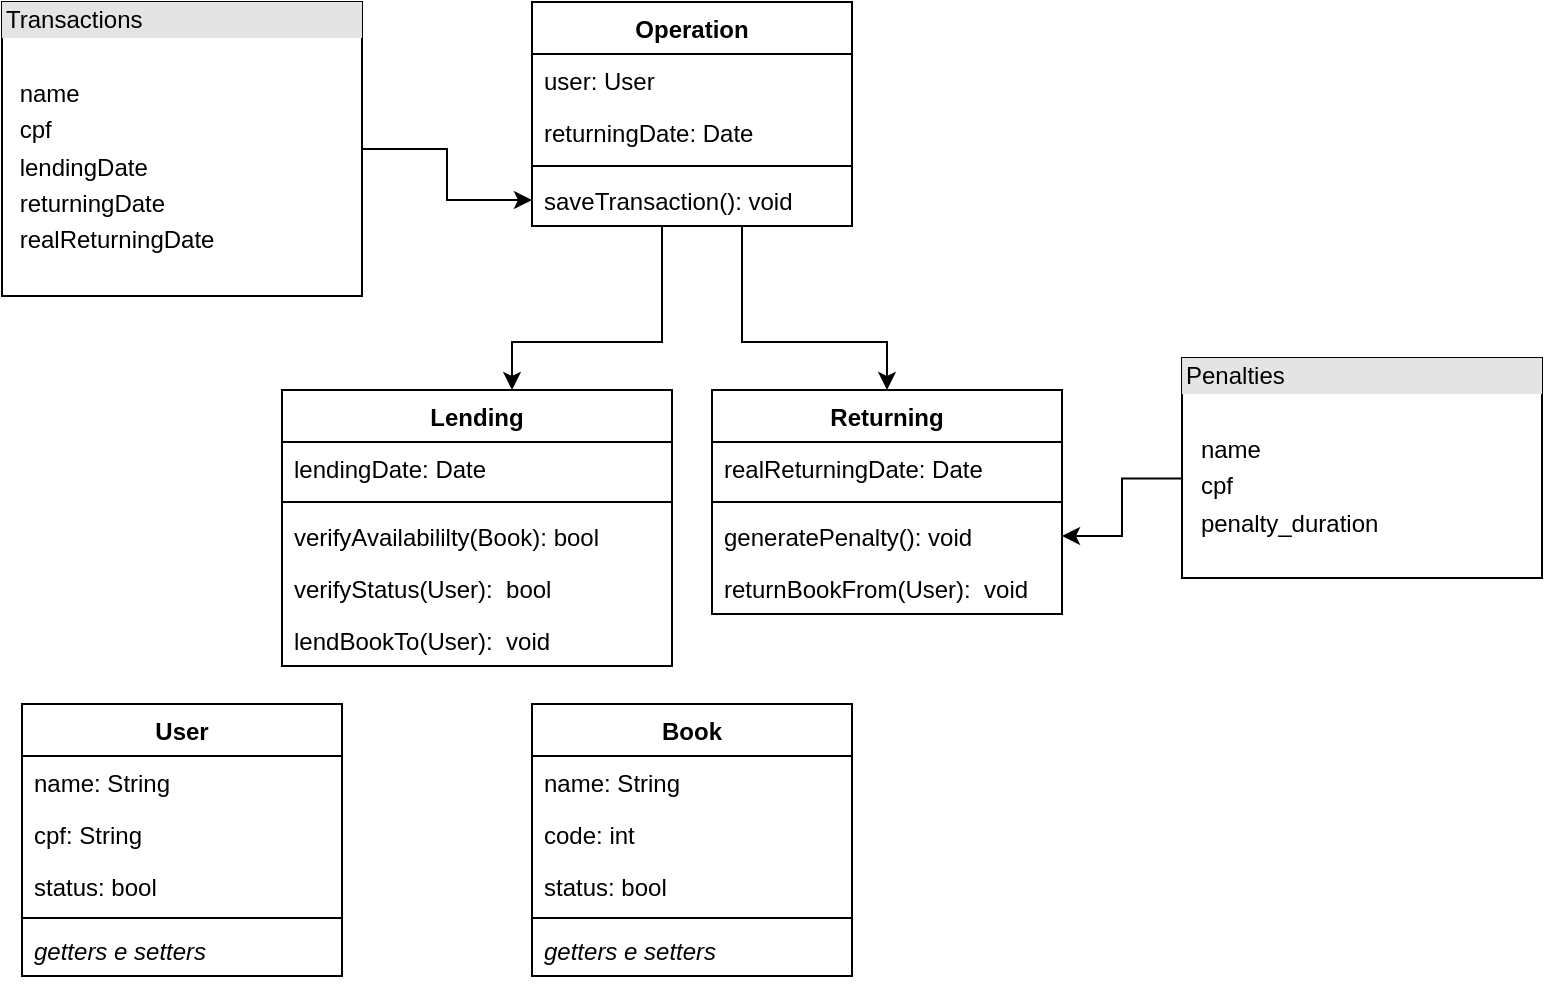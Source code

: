 <?xml version="1.0" encoding="UTF-8"?>
<mxfile version="11.2.4" pages="1"><diagram id="IqeCspOSUh_ZcZlWmJ8w" name="Page-1"><mxGraphModel dx="1185" dy="637" grid="1" gridSize="10" guides="1" tooltips="1" connect="1" arrows="1" fold="1" page="1" pageScale="1" pageWidth="827" pageHeight="1169" math="0" shadow="0"><root><mxCell id="0"/><mxCell id="1" parent="0"/><mxCell id="W1OZ9OjhkAtAv_EurqQ6-1" value="User" style="swimlane;fontStyle=1;align=center;verticalAlign=top;childLayout=stackLayout;horizontal=1;startSize=26;horizontalStack=0;resizeParent=1;resizeParentMax=0;resizeLast=0;collapsible=1;marginBottom=0;" vertex="1" parent="1"><mxGeometry x="40" y="641" width="160" height="136" as="geometry"/></mxCell><mxCell id="W1OZ9OjhkAtAv_EurqQ6-2" value="name: String" style="text;strokeColor=none;fillColor=none;align=left;verticalAlign=top;spacingLeft=4;spacingRight=4;overflow=hidden;rotatable=0;points=[[0,0.5],[1,0.5]];portConstraint=eastwest;" vertex="1" parent="W1OZ9OjhkAtAv_EurqQ6-1"><mxGeometry y="26" width="160" height="26" as="geometry"/></mxCell><mxCell id="W1OZ9OjhkAtAv_EurqQ6-3" value="cpf: String" style="text;strokeColor=none;fillColor=none;align=left;verticalAlign=top;spacingLeft=4;spacingRight=4;overflow=hidden;rotatable=0;points=[[0,0.5],[1,0.5]];portConstraint=eastwest;" vertex="1" parent="W1OZ9OjhkAtAv_EurqQ6-1"><mxGeometry y="52" width="160" height="26" as="geometry"/></mxCell><mxCell id="W1OZ9OjhkAtAv_EurqQ6-4" value="status: bool" style="text;strokeColor=none;fillColor=none;align=left;verticalAlign=top;spacingLeft=4;spacingRight=4;overflow=hidden;rotatable=0;points=[[0,0.5],[1,0.5]];portConstraint=eastwest;" vertex="1" parent="W1OZ9OjhkAtAv_EurqQ6-1"><mxGeometry y="78" width="160" height="26" as="geometry"/></mxCell><mxCell id="W1OZ9OjhkAtAv_EurqQ6-5" value="" style="line;strokeWidth=1;fillColor=none;align=left;verticalAlign=middle;spacingTop=-1;spacingLeft=3;spacingRight=3;rotatable=0;labelPosition=right;points=[];portConstraint=eastwest;" vertex="1" parent="W1OZ9OjhkAtAv_EurqQ6-1"><mxGeometry y="104" width="160" height="6" as="geometry"/></mxCell><mxCell id="W1OZ9OjhkAtAv_EurqQ6-6" value="getters e setters" style="text;strokeColor=none;fillColor=none;align=left;verticalAlign=top;spacingLeft=4;spacingRight=4;overflow=hidden;rotatable=0;points=[[0,0.5],[1,0.5]];portConstraint=eastwest;fontStyle=2" vertex="1" parent="W1OZ9OjhkAtAv_EurqQ6-1"><mxGeometry y="110" width="160" height="26" as="geometry"/></mxCell><mxCell id="W1OZ9OjhkAtAv_EurqQ6-7" value="Operation" style="swimlane;fontStyle=1;align=center;verticalAlign=top;childLayout=stackLayout;horizontal=1;startSize=26;horizontalStack=0;resizeParent=1;resizeParentMax=0;resizeLast=0;collapsible=1;marginBottom=0;" vertex="1" parent="1"><mxGeometry x="295" y="290" width="160" height="112" as="geometry"/></mxCell><mxCell id="W1OZ9OjhkAtAv_EurqQ6-8" value="user: User" style="text;strokeColor=none;fillColor=none;align=left;verticalAlign=top;spacingLeft=4;spacingRight=4;overflow=hidden;rotatable=0;points=[[0,0.5],[1,0.5]];portConstraint=eastwest;" vertex="1" parent="W1OZ9OjhkAtAv_EurqQ6-7"><mxGeometry y="26" width="160" height="26" as="geometry"/></mxCell><mxCell id="W1OZ9OjhkAtAv_EurqQ6-9" value="returningDate: Date" style="text;strokeColor=none;fillColor=none;align=left;verticalAlign=top;spacingLeft=4;spacingRight=4;overflow=hidden;rotatable=0;points=[[0,0.5],[1,0.5]];portConstraint=eastwest;" vertex="1" parent="W1OZ9OjhkAtAv_EurqQ6-7"><mxGeometry y="52" width="160" height="26" as="geometry"/></mxCell><mxCell id="W1OZ9OjhkAtAv_EurqQ6-10" value="" style="line;strokeWidth=1;fillColor=none;align=left;verticalAlign=middle;spacingTop=-1;spacingLeft=3;spacingRight=3;rotatable=0;labelPosition=right;points=[];portConstraint=eastwest;" vertex="1" parent="W1OZ9OjhkAtAv_EurqQ6-7"><mxGeometry y="78" width="160" height="8" as="geometry"/></mxCell><mxCell id="W1OZ9OjhkAtAv_EurqQ6-11" value="saveTransaction(): void" style="text;strokeColor=none;fillColor=none;align=left;verticalAlign=top;spacingLeft=4;spacingRight=4;overflow=hidden;rotatable=0;points=[[0,0.5],[1,0.5]];portConstraint=eastwest;" vertex="1" parent="W1OZ9OjhkAtAv_EurqQ6-7"><mxGeometry y="86" width="160" height="26" as="geometry"/></mxCell><mxCell id="W1OZ9OjhkAtAv_EurqQ6-12" value="" style="edgeStyle=orthogonalEdgeStyle;rounded=0;orthogonalLoop=1;jettySize=auto;html=1;" edge="1" parent="1" source="W1OZ9OjhkAtAv_EurqQ6-7" target="W1OZ9OjhkAtAv_EurqQ6-13"><mxGeometry relative="1" as="geometry"><mxPoint x="375" y="408" as="sourcePoint"/><Array as="points"><mxPoint x="360" y="460"/><mxPoint x="285" y="460"/></Array></mxGeometry></mxCell><mxCell id="W1OZ9OjhkAtAv_EurqQ6-13" value="Lending" style="swimlane;fontStyle=1;align=center;verticalAlign=top;childLayout=stackLayout;horizontal=1;startSize=26;horizontalStack=0;resizeParent=1;resizeParentMax=0;resizeLast=0;collapsible=1;marginBottom=0;" vertex="1" parent="1"><mxGeometry x="170" y="484" width="195" height="138" as="geometry"/></mxCell><mxCell id="W1OZ9OjhkAtAv_EurqQ6-14" value="lendingDate: Date" style="text;strokeColor=none;fillColor=none;align=left;verticalAlign=top;spacingLeft=4;spacingRight=4;overflow=hidden;rotatable=0;points=[[0,0.5],[1,0.5]];portConstraint=eastwest;" vertex="1" parent="W1OZ9OjhkAtAv_EurqQ6-13"><mxGeometry y="26" width="195" height="26" as="geometry"/></mxCell><mxCell id="W1OZ9OjhkAtAv_EurqQ6-15" value="" style="line;strokeWidth=1;fillColor=none;align=left;verticalAlign=middle;spacingTop=-1;spacingLeft=3;spacingRight=3;rotatable=0;labelPosition=right;points=[];portConstraint=eastwest;" vertex="1" parent="W1OZ9OjhkAtAv_EurqQ6-13"><mxGeometry y="52" width="195" height="8" as="geometry"/></mxCell><mxCell id="W1OZ9OjhkAtAv_EurqQ6-16" value="verifyAvailabililty(Book): bool" style="text;strokeColor=none;fillColor=none;align=left;verticalAlign=top;spacingLeft=4;spacingRight=4;overflow=hidden;rotatable=0;points=[[0,0.5],[1,0.5]];portConstraint=eastwest;" vertex="1" parent="W1OZ9OjhkAtAv_EurqQ6-13"><mxGeometry y="60" width="195" height="26" as="geometry"/></mxCell><mxCell id="W1OZ9OjhkAtAv_EurqQ6-17" value="verifyStatus(User):  bool" style="text;strokeColor=none;fillColor=none;align=left;verticalAlign=top;spacingLeft=4;spacingRight=4;overflow=hidden;rotatable=0;points=[[0,0.5],[1,0.5]];portConstraint=eastwest;" vertex="1" parent="W1OZ9OjhkAtAv_EurqQ6-13"><mxGeometry y="86" width="195" height="26" as="geometry"/></mxCell><mxCell id="W1OZ9OjhkAtAv_EurqQ6-18" value="lendBookTo(User):  void" style="text;strokeColor=none;fillColor=none;align=left;verticalAlign=top;spacingLeft=4;spacingRight=4;overflow=hidden;rotatable=0;points=[[0,0.5],[1,0.5]];portConstraint=eastwest;" vertex="1" parent="W1OZ9OjhkAtAv_EurqQ6-13"><mxGeometry y="112" width="195" height="26" as="geometry"/></mxCell><mxCell id="W1OZ9OjhkAtAv_EurqQ6-19" value="Returning" style="swimlane;fontStyle=1;align=center;verticalAlign=top;childLayout=stackLayout;horizontal=1;startSize=26;horizontalStack=0;resizeParent=1;resizeParentMax=0;resizeLast=0;collapsible=1;marginBottom=0;" vertex="1" parent="1"><mxGeometry x="385" y="484" width="175" height="112" as="geometry"/></mxCell><mxCell id="W1OZ9OjhkAtAv_EurqQ6-20" value="realReturningDate: Date" style="text;strokeColor=none;fillColor=none;align=left;verticalAlign=top;spacingLeft=4;spacingRight=4;overflow=hidden;rotatable=0;points=[[0,0.5],[1,0.5]];portConstraint=eastwest;" vertex="1" parent="W1OZ9OjhkAtAv_EurqQ6-19"><mxGeometry y="26" width="175" height="26" as="geometry"/></mxCell><mxCell id="W1OZ9OjhkAtAv_EurqQ6-21" value="" style="line;strokeWidth=1;fillColor=none;align=left;verticalAlign=middle;spacingTop=-1;spacingLeft=3;spacingRight=3;rotatable=0;labelPosition=right;points=[];portConstraint=eastwest;" vertex="1" parent="W1OZ9OjhkAtAv_EurqQ6-19"><mxGeometry y="52" width="175" height="8" as="geometry"/></mxCell><mxCell id="W1OZ9OjhkAtAv_EurqQ6-22" value="generatePenalty(): void" style="text;strokeColor=none;fillColor=none;align=left;verticalAlign=top;spacingLeft=4;spacingRight=4;overflow=hidden;rotatable=0;points=[[0,0.5],[1,0.5]];portConstraint=eastwest;" vertex="1" parent="W1OZ9OjhkAtAv_EurqQ6-19"><mxGeometry y="60" width="175" height="26" as="geometry"/></mxCell><mxCell id="W1OZ9OjhkAtAv_EurqQ6-23" value="returnBookFrom(User):  void" style="text;strokeColor=none;fillColor=none;align=left;verticalAlign=top;spacingLeft=4;spacingRight=4;overflow=hidden;rotatable=0;points=[[0,0.5],[1,0.5]];portConstraint=eastwest;" vertex="1" parent="W1OZ9OjhkAtAv_EurqQ6-19"><mxGeometry y="86" width="175" height="26" as="geometry"/></mxCell><mxCell id="W1OZ9OjhkAtAv_EurqQ6-24" value="" style="edgeStyle=orthogonalEdgeStyle;rounded=0;orthogonalLoop=1;jettySize=auto;html=1;entryX=0.5;entryY=0;entryDx=0;entryDy=0;" edge="1" parent="1" source="W1OZ9OjhkAtAv_EurqQ6-7" target="W1OZ9OjhkAtAv_EurqQ6-19"><mxGeometry relative="1" as="geometry"><mxPoint x="375" y="408" as="sourcePoint"/><mxPoint x="465" y="472" as="targetPoint"/><Array as="points"><mxPoint x="400" y="460"/><mxPoint x="473" y="460"/></Array></mxGeometry></mxCell><mxCell id="W1OZ9OjhkAtAv_EurqQ6-25" value="Book" style="swimlane;fontStyle=1;align=center;verticalAlign=top;childLayout=stackLayout;horizontal=1;startSize=26;horizontalStack=0;resizeParent=1;resizeParentMax=0;resizeLast=0;collapsible=1;marginBottom=0;" vertex="1" parent="1"><mxGeometry x="295" y="641" width="160" height="136" as="geometry"/></mxCell><mxCell id="W1OZ9OjhkAtAv_EurqQ6-26" value="name: String" style="text;strokeColor=none;fillColor=none;align=left;verticalAlign=top;spacingLeft=4;spacingRight=4;overflow=hidden;rotatable=0;points=[[0,0.5],[1,0.5]];portConstraint=eastwest;" vertex="1" parent="W1OZ9OjhkAtAv_EurqQ6-25"><mxGeometry y="26" width="160" height="26" as="geometry"/></mxCell><mxCell id="W1OZ9OjhkAtAv_EurqQ6-27" value="code: int" style="text;strokeColor=none;fillColor=none;align=left;verticalAlign=top;spacingLeft=4;spacingRight=4;overflow=hidden;rotatable=0;points=[[0,0.5],[1,0.5]];portConstraint=eastwest;" vertex="1" parent="W1OZ9OjhkAtAv_EurqQ6-25"><mxGeometry y="52" width="160" height="26" as="geometry"/></mxCell><mxCell id="W1OZ9OjhkAtAv_EurqQ6-28" value="status: bool" style="text;strokeColor=none;fillColor=none;align=left;verticalAlign=top;spacingLeft=4;spacingRight=4;overflow=hidden;rotatable=0;points=[[0,0.5],[1,0.5]];portConstraint=eastwest;" vertex="1" parent="W1OZ9OjhkAtAv_EurqQ6-25"><mxGeometry y="78" width="160" height="26" as="geometry"/></mxCell><mxCell id="W1OZ9OjhkAtAv_EurqQ6-29" value="" style="line;strokeWidth=1;fillColor=none;align=left;verticalAlign=middle;spacingTop=-1;spacingLeft=3;spacingRight=3;rotatable=0;labelPosition=right;points=[];portConstraint=eastwest;" vertex="1" parent="W1OZ9OjhkAtAv_EurqQ6-25"><mxGeometry y="104" width="160" height="6" as="geometry"/></mxCell><mxCell id="W1OZ9OjhkAtAv_EurqQ6-30" value="getters e setters" style="text;strokeColor=none;fillColor=none;align=left;verticalAlign=top;spacingLeft=4;spacingRight=4;overflow=hidden;rotatable=0;points=[[0,0.5],[1,0.5]];portConstraint=eastwest;fontStyle=2" vertex="1" parent="W1OZ9OjhkAtAv_EurqQ6-25"><mxGeometry y="110" width="160" height="26" as="geometry"/></mxCell><mxCell id="W1OZ9OjhkAtAv_EurqQ6-31" style="edgeStyle=orthogonalEdgeStyle;rounded=0;orthogonalLoop=1;jettySize=auto;html=1;entryX=1;entryY=0.5;entryDx=0;entryDy=0;exitX=0.006;exitY=0.548;exitDx=0;exitDy=0;exitPerimeter=0;" edge="1" parent="1" source="W1OZ9OjhkAtAv_EurqQ6-34" target="W1OZ9OjhkAtAv_EurqQ6-22"><mxGeometry relative="1" as="geometry"><mxPoint x="640" y="531" as="sourcePoint"/></mxGeometry></mxCell><mxCell id="W1OZ9OjhkAtAv_EurqQ6-32" style="edgeStyle=orthogonalEdgeStyle;rounded=0;orthogonalLoop=1;jettySize=auto;html=1;entryX=0;entryY=0.5;entryDx=0;entryDy=0;" edge="1" parent="1" source="W1OZ9OjhkAtAv_EurqQ6-33" target="W1OZ9OjhkAtAv_EurqQ6-11"><mxGeometry relative="1" as="geometry"/></mxCell><mxCell id="W1OZ9OjhkAtAv_EurqQ6-33" value="&lt;div style=&quot;box-sizing: border-box ; width: 100% ; background: #e4e4e4 ; padding: 2px&quot;&gt;Transactions&lt;/div&gt;&lt;table style=&quot;width: 100% ; font-size: 1em&quot; cellpadding=&quot;2&quot; cellspacing=&quot;0&quot;&gt;&lt;tbody&gt;&lt;tr&gt;&lt;td&gt;&lt;br&gt;&lt;/td&gt;&lt;td&gt;&lt;br&gt;&lt;/td&gt;&lt;/tr&gt;&lt;tr&gt;&lt;td&gt;&lt;br&gt;&lt;/td&gt;&lt;td&gt;name&lt;br&gt;&lt;/td&gt;&lt;/tr&gt;&lt;tr&gt;&lt;td&gt;&lt;br&gt;&lt;/td&gt;&lt;td&gt;cpf&lt;/td&gt;&lt;/tr&gt;&lt;tr&gt;&lt;td&gt;&lt;br&gt;&lt;/td&gt;&lt;td&gt;lendingDate&lt;br&gt;&lt;/td&gt;&lt;/tr&gt;&lt;tr&gt;&lt;td&gt;&lt;br&gt;&lt;/td&gt;&lt;td&gt;returningDate&lt;br&gt;&lt;/td&gt;&lt;/tr&gt;&lt;tr&gt;&lt;td&gt;&lt;br&gt;&lt;/td&gt;&lt;td&gt;realReturningDate&lt;/td&gt;&lt;/tr&gt;&lt;tr&gt;&lt;td&gt;&lt;br&gt;&lt;/td&gt;&lt;td&gt;&lt;br&gt;&lt;/td&gt;&lt;/tr&gt;&lt;/tbody&gt;&lt;/table&gt;" style="verticalAlign=top;align=left;overflow=fill;html=1;" vertex="1" parent="1"><mxGeometry x="30" y="290" width="180" height="147" as="geometry"/></mxCell><mxCell id="W1OZ9OjhkAtAv_EurqQ6-34" value="&lt;div style=&quot;box-sizing: border-box ; width: 100% ; background: #e4e4e4 ; padding: 2px&quot;&gt;Penalties&lt;/div&gt;&lt;table style=&quot;width: 100% ; font-size: 1em&quot; cellpadding=&quot;2&quot; cellspacing=&quot;0&quot;&gt;&lt;tbody&gt;&lt;tr&gt;&lt;td&gt;&lt;br&gt;&lt;/td&gt;&lt;td&gt;&lt;br&gt;&lt;/td&gt;&lt;/tr&gt;&lt;tr&gt;&lt;td&gt;&lt;br&gt;&lt;/td&gt;&lt;td&gt;name&lt;br&gt;&lt;/td&gt;&lt;/tr&gt;&lt;tr&gt;&lt;td&gt;&lt;br&gt;&lt;/td&gt;&lt;td&gt;cpf&lt;/td&gt;&lt;/tr&gt;&lt;tr&gt;&lt;td&gt;&lt;br&gt;&lt;/td&gt;&lt;td&gt;penalty_duration&lt;br&gt;&lt;/td&gt;&lt;/tr&gt;&lt;tr&gt;&lt;td&gt;&lt;br&gt;&lt;/td&gt;&lt;td&gt;&lt;br&gt;&lt;/td&gt;&lt;/tr&gt;&lt;/tbody&gt;&lt;/table&gt;" style="verticalAlign=top;align=left;overflow=fill;html=1;" vertex="1" parent="1"><mxGeometry x="620" y="468" width="180" height="110" as="geometry"/></mxCell></root></mxGraphModel></diagram></mxfile>
